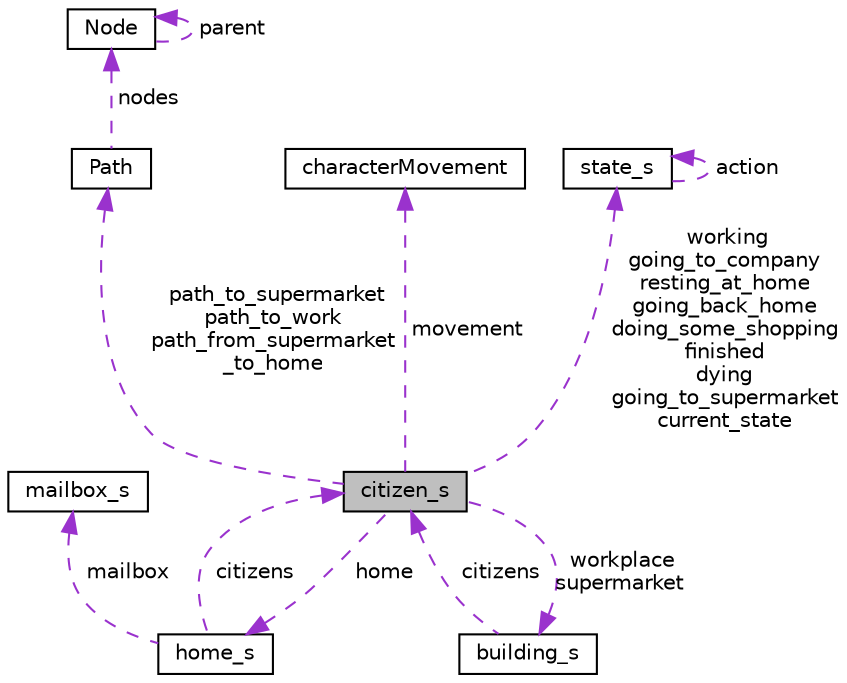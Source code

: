digraph "citizen_s"
{
 // LATEX_PDF_SIZE
  edge [fontname="Helvetica",fontsize="10",labelfontname="Helvetica",labelfontsize="10"];
  node [fontname="Helvetica",fontsize="10",shape=record];
  Node1 [label="citizen_s",height=0.2,width=0.4,color="black", fillcolor="grey75", style="filled", fontcolor="black",tooltip="A structure representing a citizen in the simulation."];
  Node2 -> Node1 [dir="back",color="darkorchid3",fontsize="10",style="dashed",label=" home" ];
  Node2 [label="home_s",height=0.2,width=0.4,color="black", fillcolor="white", style="filled",URL="$d3/d3f/structhome__s.html",tooltip="A structure representing a home in the simulation."];
  Node1 -> Node2 [dir="back",color="darkorchid3",fontsize="10",style="dashed",label=" citizens" ];
  Node3 -> Node2 [dir="back",color="darkorchid3",fontsize="10",style="dashed",label=" mailbox" ];
  Node3 [label="mailbox_s",height=0.2,width=0.4,color="black", fillcolor="white", style="filled",URL="$d2/dc7/structmailbox__s.html",tooltip="A structure representing a mailbox in the simulation."];
  Node4 -> Node1 [dir="back",color="darkorchid3",fontsize="10",style="dashed",label=" workplace\nsupermarket" ];
  Node4 [label="building_s",height=0.2,width=0.4,color="black", fillcolor="white", style="filled",URL="$d5/dac/structbuilding__s.html",tooltip="A structure representing a building in the simulation."];
  Node1 -> Node4 [dir="back",color="darkorchid3",fontsize="10",style="dashed",label=" citizens" ];
  Node5 -> Node1 [dir="back",color="darkorchid3",fontsize="10",style="dashed",label=" path_to_supermarket\npath_to_work\npath_from_supermarket\l_to_home" ];
  Node5 [label="Path",height=0.2,width=0.4,color="black", fillcolor="white", style="filled",URL="$d3/d20/structPath.html",tooltip="A structure representing a path in a grid."];
  Node6 -> Node5 [dir="back",color="darkorchid3",fontsize="10",style="dashed",label=" nodes" ];
  Node6 [label="Node",height=0.2,width=0.4,color="black", fillcolor="white", style="filled",URL="$d8/d49/structNode.html",tooltip="A structure representing a node in a grid."];
  Node6 -> Node6 [dir="back",color="darkorchid3",fontsize="10",style="dashed",label=" parent" ];
  Node7 -> Node1 [dir="back",color="darkorchid3",fontsize="10",style="dashed",label=" movement" ];
  Node7 [label="characterMovement",height=0.2,width=0.4,color="black", fillcolor="white", style="filled",URL="$d7/d19/structcharacterMovement.html",tooltip=" "];
  Node8 -> Node1 [dir="back",color="darkorchid3",fontsize="10",style="dashed",label=" working\ngoing_to_company\nresting_at_home\ngoing_back_home\ndoing_some_shopping\nfinished\ndying\ngoing_to_supermarket\ncurrent_state" ];
  Node8 [label="state_s",height=0.2,width=0.4,color="black", fillcolor="white", style="filled",URL="$d0/dd8/structstate__s.html",tooltip="Structure representing a state for a citizen."];
  Node8 -> Node8 [dir="back",color="darkorchid3",fontsize="10",style="dashed",label=" action" ];
}
